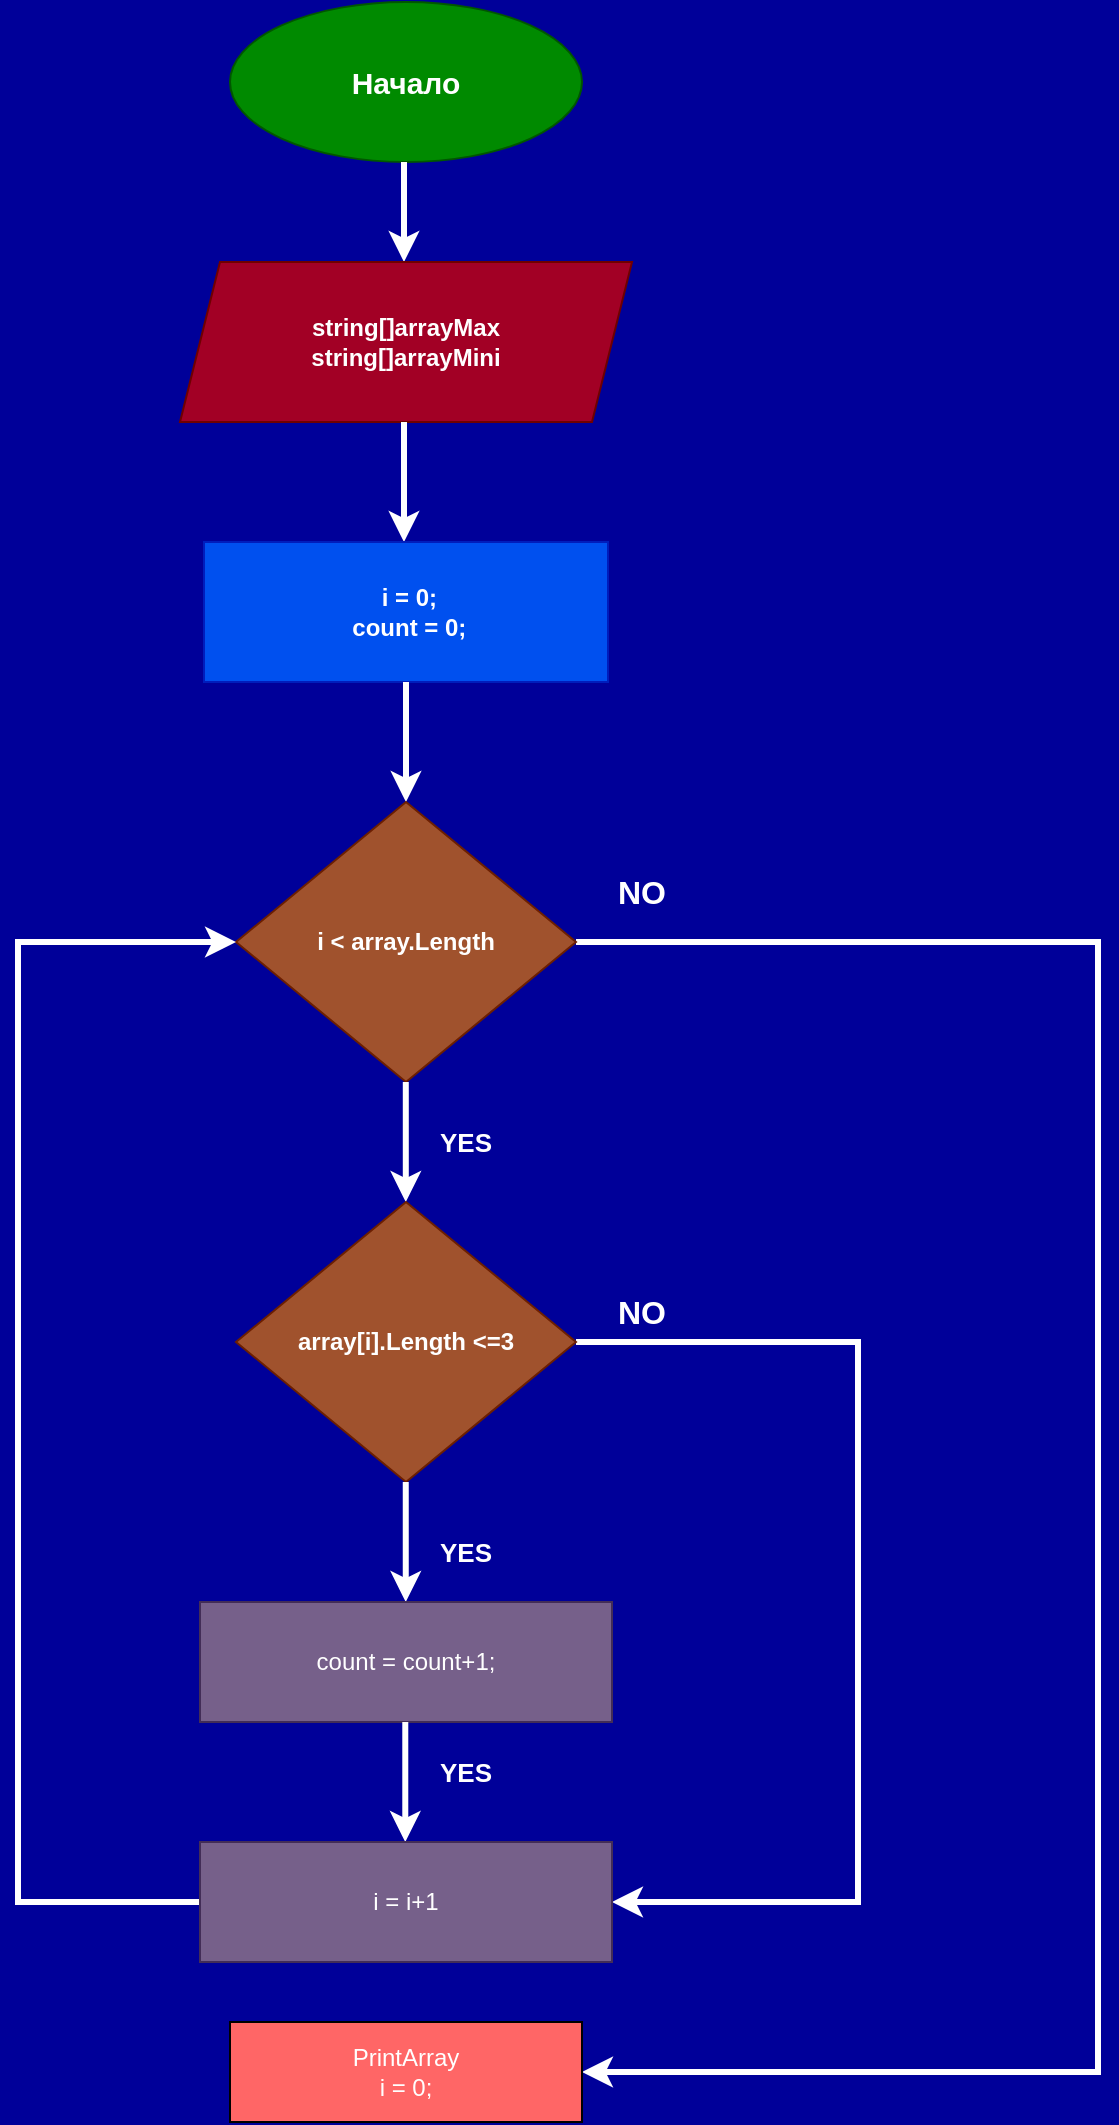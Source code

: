 <mxfile version="21.6.5" type="device">
  <diagram name="Страница 1" id="BzP1vUhHiV8LzEPwVbQe">
    <mxGraphModel dx="1313" dy="708" grid="1" gridSize="10" guides="1" tooltips="1" connect="1" arrows="1" fold="1" page="1" pageScale="1" pageWidth="827" pageHeight="1169" background="#000099" math="0" shadow="0">
      <root>
        <mxCell id="0" />
        <mxCell id="1" parent="0" />
        <mxCell id="aTqOVKDoWQOQpHDkeblY-2" value="&lt;b&gt;&lt;font style=&quot;font-size: 15px;&quot;&gt;Начало&lt;/font&gt;&lt;/b&gt;" style="ellipse;whiteSpace=wrap;html=1;fillColor=#008a00;fontColor=#ffffff;strokeColor=#005700;" vertex="1" parent="1">
          <mxGeometry x="326" y="30" width="176" height="80" as="geometry" />
        </mxCell>
        <mxCell id="aTqOVKDoWQOQpHDkeblY-3" value="" style="endArrow=classic;html=1;rounded=0;fontStyle=1;strokeWidth=3;strokeColor=#FFFFFF;" edge="1" parent="1">
          <mxGeometry width="50" height="50" relative="1" as="geometry">
            <mxPoint x="413" y="110" as="sourcePoint" />
            <mxPoint x="413" y="160" as="targetPoint" />
          </mxGeometry>
        </mxCell>
        <mxCell id="aTqOVKDoWQOQpHDkeblY-4" value="&lt;b&gt;string[]arrayMax&lt;br&gt;string[]arrayMini&lt;br&gt;&lt;/b&gt;" style="shape=parallelogram;perimeter=parallelogramPerimeter;whiteSpace=wrap;html=1;fixedSize=1;fillStyle=auto;fillColor=#a20025;strokeColor=#6F0000;fontColor=#ffffff;" vertex="1" parent="1">
          <mxGeometry x="301" y="160" width="226" height="80" as="geometry" />
        </mxCell>
        <mxCell id="aTqOVKDoWQOQpHDkeblY-5" value="" style="endArrow=classic;html=1;rounded=0;fontStyle=1;strokeWidth=3;strokeColor=#FFFFFF;" edge="1" parent="1">
          <mxGeometry width="50" height="50" relative="1" as="geometry">
            <mxPoint x="413" y="240" as="sourcePoint" />
            <mxPoint x="413" y="300" as="targetPoint" />
          </mxGeometry>
        </mxCell>
        <mxCell id="aTqOVKDoWQOQpHDkeblY-6" value="&lt;b&gt;&amp;nbsp;i = 0;&lt;br&gt;&amp;nbsp;count = 0;&lt;br&gt;&lt;/b&gt;" style="rounded=0;whiteSpace=wrap;html=1;fillColor=#0050ef;fontColor=#ffffff;strokeColor=#001DBC;" vertex="1" parent="1">
          <mxGeometry x="313" y="300" width="202" height="70" as="geometry" />
        </mxCell>
        <mxCell id="aTqOVKDoWQOQpHDkeblY-7" value="" style="endArrow=classic;html=1;rounded=0;fontStyle=1;strokeWidth=3;strokeColor=#FFFFFF;" edge="1" parent="1">
          <mxGeometry width="50" height="50" relative="1" as="geometry">
            <mxPoint x="414" y="370" as="sourcePoint" />
            <mxPoint x="414" y="430" as="targetPoint" />
          </mxGeometry>
        </mxCell>
        <mxCell id="aTqOVKDoWQOQpHDkeblY-26" style="edgeStyle=orthogonalEdgeStyle;rounded=0;orthogonalLoop=1;jettySize=auto;html=1;entryX=1;entryY=0.5;entryDx=0;entryDy=0;strokeWidth=3;strokeColor=#FFFFFF;" edge="1" parent="1" source="aTqOVKDoWQOQpHDkeblY-8" target="aTqOVKDoWQOQpHDkeblY-25">
          <mxGeometry relative="1" as="geometry">
            <Array as="points">
              <mxPoint x="760" y="500" />
              <mxPoint x="760" y="1065" />
            </Array>
          </mxGeometry>
        </mxCell>
        <mxCell id="aTqOVKDoWQOQpHDkeblY-8" value="&lt;font size=&quot;1&quot;&gt;&lt;b style=&quot;font-size: 12px;&quot;&gt;i &amp;lt; array.Length&lt;/b&gt;&lt;/font&gt;" style="rhombus;whiteSpace=wrap;html=1;fillColor=#a0522d;fontColor=#ffffff;strokeColor=#6D1F00;" vertex="1" parent="1">
          <mxGeometry x="329" y="430" width="170" height="140" as="geometry" />
        </mxCell>
        <mxCell id="aTqOVKDoWQOQpHDkeblY-11" value="" style="endArrow=classic;html=1;rounded=0;fontStyle=1;strokeWidth=3;strokeColor=#FFFFFF;" edge="1" parent="1">
          <mxGeometry width="50" height="50" relative="1" as="geometry">
            <mxPoint x="413.9" y="570" as="sourcePoint" />
            <mxPoint x="413.9" y="630" as="targetPoint" />
          </mxGeometry>
        </mxCell>
        <mxCell id="aTqOVKDoWQOQpHDkeblY-22" style="edgeStyle=orthogonalEdgeStyle;rounded=0;orthogonalLoop=1;jettySize=auto;html=1;entryX=1;entryY=0.5;entryDx=0;entryDy=0;strokeWidth=3;strokeColor=#FFFFFF;" edge="1" parent="1" source="aTqOVKDoWQOQpHDkeblY-12" target="aTqOVKDoWQOQpHDkeblY-17">
          <mxGeometry relative="1" as="geometry">
            <Array as="points">
              <mxPoint x="640" y="700" />
              <mxPoint x="640" y="980" />
            </Array>
          </mxGeometry>
        </mxCell>
        <mxCell id="aTqOVKDoWQOQpHDkeblY-12" value="&lt;font size=&quot;1&quot;&gt;&lt;b style=&quot;font-size: 12px;&quot;&gt;array[i].Length &amp;lt;=3&lt;/b&gt;&lt;/font&gt;" style="rhombus;whiteSpace=wrap;html=1;fillColor=#a0522d;fontColor=#ffffff;strokeColor=#6D1F00;" vertex="1" parent="1">
          <mxGeometry x="329" y="630" width="170" height="140" as="geometry" />
        </mxCell>
        <mxCell id="aTqOVKDoWQOQpHDkeblY-14" value="" style="endArrow=classic;html=1;rounded=0;fontStyle=1;strokeWidth=3;strokeColor=#FFFFFF;" edge="1" parent="1">
          <mxGeometry width="50" height="50" relative="1" as="geometry">
            <mxPoint x="413.88" y="770" as="sourcePoint" />
            <mxPoint x="413.88" y="830" as="targetPoint" />
          </mxGeometry>
        </mxCell>
        <mxCell id="aTqOVKDoWQOQpHDkeblY-15" value="count = count+1;" style="rounded=0;whiteSpace=wrap;html=1;fillColor=#76608a;fontColor=#ffffff;strokeColor=#432D57;" vertex="1" parent="1">
          <mxGeometry x="311" y="830" width="206" height="60" as="geometry" />
        </mxCell>
        <mxCell id="aTqOVKDoWQOQpHDkeblY-16" value="" style="endArrow=classic;html=1;rounded=0;fontStyle=1;strokeWidth=3;strokeColor=#FFFFFF;" edge="1" parent="1">
          <mxGeometry width="50" height="50" relative="1" as="geometry">
            <mxPoint x="413.64" y="890" as="sourcePoint" />
            <mxPoint x="413.64" y="950" as="targetPoint" />
          </mxGeometry>
        </mxCell>
        <mxCell id="aTqOVKDoWQOQpHDkeblY-24" style="edgeStyle=orthogonalEdgeStyle;rounded=0;orthogonalLoop=1;jettySize=auto;html=1;entryX=0;entryY=0.5;entryDx=0;entryDy=0;strokeColor=#FFFFFF;strokeWidth=3;" edge="1" parent="1" source="aTqOVKDoWQOQpHDkeblY-17" target="aTqOVKDoWQOQpHDkeblY-8">
          <mxGeometry relative="1" as="geometry">
            <Array as="points">
              <mxPoint x="220" y="980" />
              <mxPoint x="220" y="500" />
            </Array>
          </mxGeometry>
        </mxCell>
        <mxCell id="aTqOVKDoWQOQpHDkeblY-17" value="i = i+1" style="rounded=0;whiteSpace=wrap;html=1;fillColor=#76608a;fontColor=#ffffff;strokeColor=#432D57;" vertex="1" parent="1">
          <mxGeometry x="311" y="950" width="206" height="60" as="geometry" />
        </mxCell>
        <mxCell id="aTqOVKDoWQOQpHDkeblY-25" value="&lt;font color=&quot;#ffffff&quot;&gt;PrintArray&lt;br&gt;i = 0;&lt;br&gt;&lt;/font&gt;" style="rounded=0;whiteSpace=wrap;html=1;fillColor=#FF6666;" vertex="1" parent="1">
          <mxGeometry x="326" y="1040" width="176" height="50" as="geometry" />
        </mxCell>
        <mxCell id="aTqOVKDoWQOQpHDkeblY-36" value="&lt;b&gt;&lt;font color=&quot;#ffffff&quot; style=&quot;font-size: 16px;&quot;&gt;NO&lt;/font&gt;&lt;/b&gt;" style="text;strokeColor=none;align=center;fillColor=none;html=1;verticalAlign=middle;whiteSpace=wrap;rounded=0;" vertex="1" parent="1">
          <mxGeometry x="502" y="460" width="60" height="30" as="geometry" />
        </mxCell>
        <mxCell id="aTqOVKDoWQOQpHDkeblY-37" value="&lt;b&gt;&lt;font color=&quot;#ffffff&quot; style=&quot;font-size: 16px;&quot;&gt;NO&lt;/font&gt;&lt;/b&gt;" style="text;strokeColor=none;align=center;fillColor=none;html=1;verticalAlign=middle;whiteSpace=wrap;rounded=0;" vertex="1" parent="1">
          <mxGeometry x="502" y="670" width="60" height="30" as="geometry" />
        </mxCell>
        <mxCell id="aTqOVKDoWQOQpHDkeblY-38" value="&lt;b&gt;&lt;font color=&quot;#ffffff&quot; style=&quot;font-size: 13px;&quot;&gt;YES&lt;/font&gt;&lt;/b&gt;" style="text;strokeColor=none;align=center;fillColor=none;html=1;verticalAlign=middle;whiteSpace=wrap;rounded=0;" vertex="1" parent="1">
          <mxGeometry x="414" y="584.5" width="60" height="30" as="geometry" />
        </mxCell>
        <mxCell id="aTqOVKDoWQOQpHDkeblY-39" value="&lt;b&gt;&lt;font color=&quot;#ffffff&quot; style=&quot;font-size: 13px;&quot;&gt;YES&lt;/font&gt;&lt;/b&gt;" style="text;strokeColor=none;align=center;fillColor=none;html=1;verticalAlign=middle;whiteSpace=wrap;rounded=0;" vertex="1" parent="1">
          <mxGeometry x="414" y="790" width="60" height="30" as="geometry" />
        </mxCell>
        <mxCell id="aTqOVKDoWQOQpHDkeblY-40" value="&lt;b&gt;&lt;font color=&quot;#ffffff&quot; style=&quot;font-size: 13px;&quot;&gt;YES&lt;/font&gt;&lt;/b&gt;" style="text;strokeColor=none;align=center;fillColor=none;html=1;verticalAlign=middle;whiteSpace=wrap;rounded=0;" vertex="1" parent="1">
          <mxGeometry x="414" y="900" width="60" height="30" as="geometry" />
        </mxCell>
      </root>
    </mxGraphModel>
  </diagram>
</mxfile>
